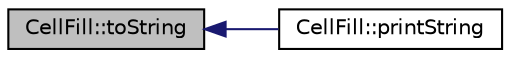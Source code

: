 digraph "CellFill::toString"
{
  edge [fontname="Helvetica",fontsize="10",labelfontname="Helvetica",labelfontsize="10"];
  node [fontname="Helvetica",fontsize="10",shape=record];
  rankdir="LR";
  Node1 [label="CellFill::toString",height=0.2,width=0.4,color="black", fillcolor="grey75", style="filled" fontcolor="black"];
  Node1 -> Node2 [dir="back",color="midnightblue",fontsize="10",style="solid",fontname="Helvetica"];
  Node2 [label="CellFill::printString",height=0.2,width=0.4,color="black", fillcolor="white", style="filled",URL="$classCellFill.html#a26e6c0b4accfa1aa4926dfdc47b2d985",tooltip="Prints a string representation of all of the CellFill&#39;s attributes to the console."];
}
